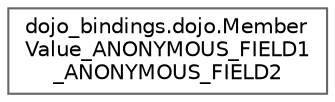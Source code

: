 digraph "Graphical Class Hierarchy"
{
 // LATEX_PDF_SIZE
  bgcolor="transparent";
  edge [fontname=Helvetica,fontsize=10,labelfontname=Helvetica,labelfontsize=10];
  node [fontname=Helvetica,fontsize=10,shape=box,height=0.2,width=0.4];
  rankdir="LR";
  Node0 [id="Node000000",label="dojo_bindings.dojo.Member\lValue_ANONYMOUS_FIELD1\l_ANONYMOUS_FIELD2",height=0.2,width=0.4,color="grey40", fillcolor="white", style="filled",URL="$structdojo__bindings_1_1dojo_1_1_member_value___a_n_o_n_y_m_o_u_s___f_i_e_l_d1___a_n_o_n_y_m_o_u_s___f_i_e_l_d2.html",tooltip=" "];
}
